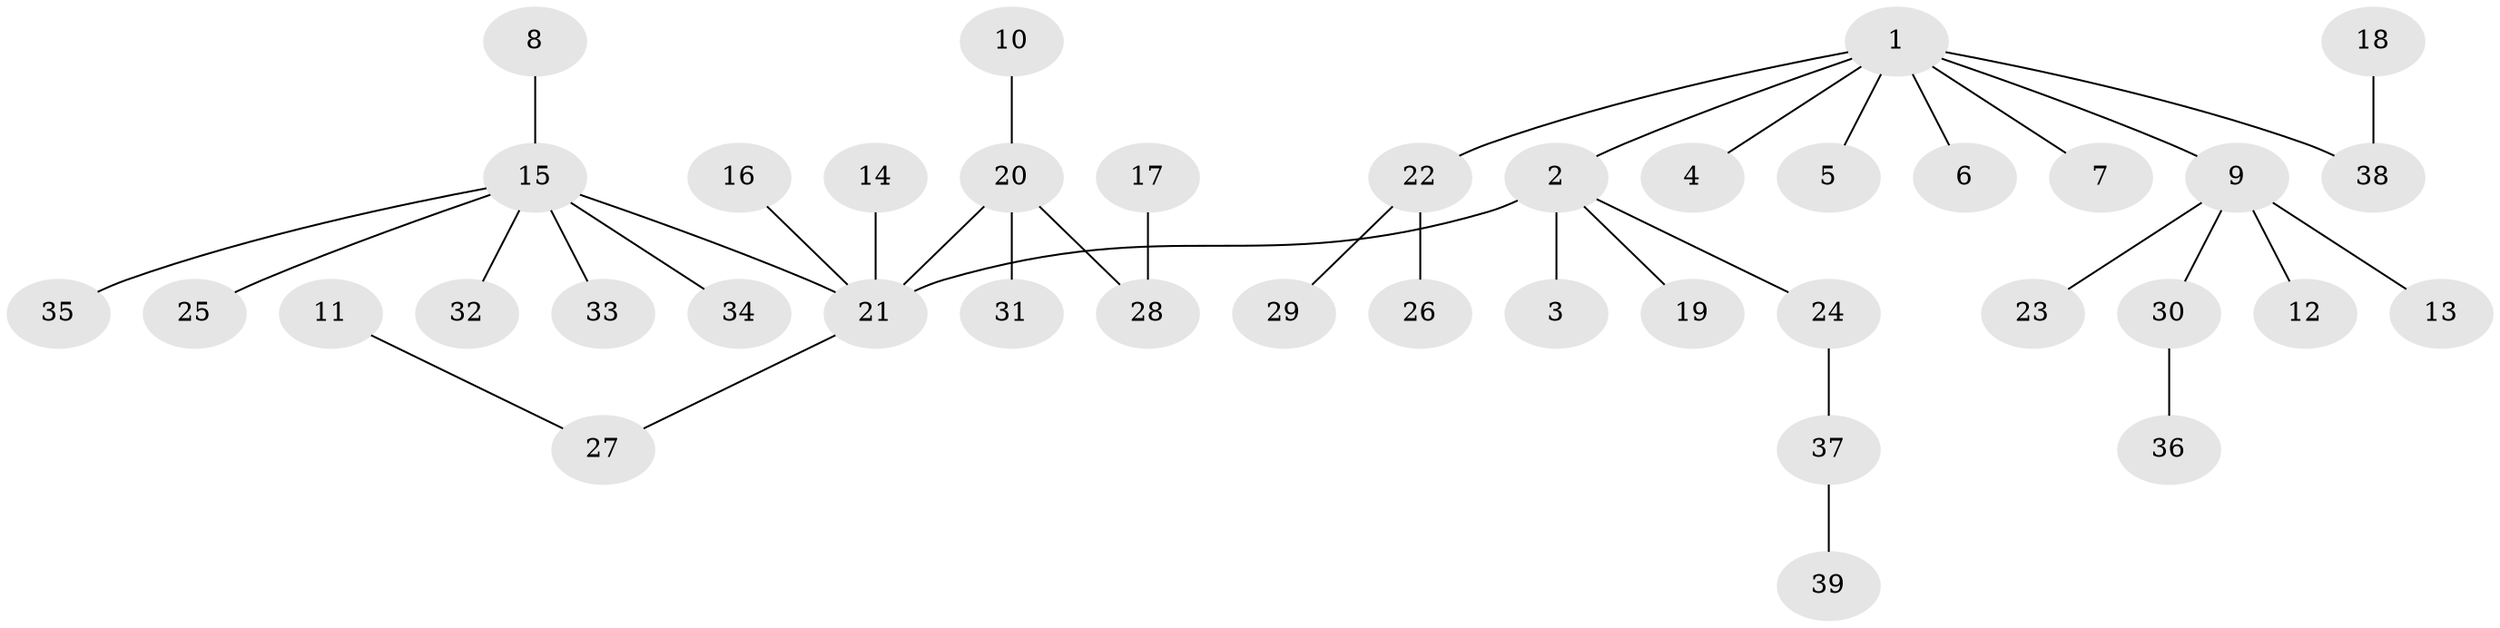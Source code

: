 // original degree distribution, {4: 0.05194805194805195, 3: 0.14285714285714285, 6: 0.025974025974025976, 1: 0.4805194805194805, 7: 0.012987012987012988, 5: 0.012987012987012988, 2: 0.2727272727272727}
// Generated by graph-tools (version 1.1) at 2025/50/03/09/25 03:50:21]
// undirected, 39 vertices, 38 edges
graph export_dot {
graph [start="1"]
  node [color=gray90,style=filled];
  1;
  2;
  3;
  4;
  5;
  6;
  7;
  8;
  9;
  10;
  11;
  12;
  13;
  14;
  15;
  16;
  17;
  18;
  19;
  20;
  21;
  22;
  23;
  24;
  25;
  26;
  27;
  28;
  29;
  30;
  31;
  32;
  33;
  34;
  35;
  36;
  37;
  38;
  39;
  1 -- 2 [weight=1.0];
  1 -- 4 [weight=1.0];
  1 -- 5 [weight=1.0];
  1 -- 6 [weight=1.0];
  1 -- 7 [weight=1.0];
  1 -- 9 [weight=1.0];
  1 -- 22 [weight=1.0];
  1 -- 38 [weight=1.0];
  2 -- 3 [weight=1.0];
  2 -- 19 [weight=1.0];
  2 -- 21 [weight=1.0];
  2 -- 24 [weight=1.0];
  8 -- 15 [weight=1.0];
  9 -- 12 [weight=1.0];
  9 -- 13 [weight=1.0];
  9 -- 23 [weight=1.0];
  9 -- 30 [weight=1.0];
  10 -- 20 [weight=1.0];
  11 -- 27 [weight=1.0];
  14 -- 21 [weight=1.0];
  15 -- 21 [weight=1.0];
  15 -- 25 [weight=1.0];
  15 -- 32 [weight=1.0];
  15 -- 33 [weight=1.0];
  15 -- 34 [weight=1.0];
  15 -- 35 [weight=1.0];
  16 -- 21 [weight=1.0];
  17 -- 28 [weight=1.0];
  18 -- 38 [weight=1.0];
  20 -- 21 [weight=1.0];
  20 -- 28 [weight=1.0];
  20 -- 31 [weight=1.0];
  21 -- 27 [weight=1.0];
  22 -- 26 [weight=1.0];
  22 -- 29 [weight=1.0];
  24 -- 37 [weight=1.0];
  30 -- 36 [weight=1.0];
  37 -- 39 [weight=1.0];
}
